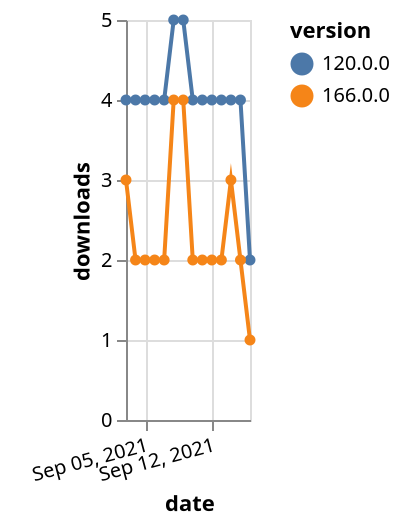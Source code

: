 {"$schema": "https://vega.github.io/schema/vega-lite/v5.json", "description": "A simple bar chart with embedded data.", "data": {"values": [{"date": "2021-09-03", "total": 5083, "delta": 4, "version": "120.0.0"}, {"date": "2021-09-04", "total": 5087, "delta": 4, "version": "120.0.0"}, {"date": "2021-09-05", "total": 5091, "delta": 4, "version": "120.0.0"}, {"date": "2021-09-06", "total": 5095, "delta": 4, "version": "120.0.0"}, {"date": "2021-09-07", "total": 5099, "delta": 4, "version": "120.0.0"}, {"date": "2021-09-08", "total": 5104, "delta": 5, "version": "120.0.0"}, {"date": "2021-09-09", "total": 5109, "delta": 5, "version": "120.0.0"}, {"date": "2021-09-10", "total": 5113, "delta": 4, "version": "120.0.0"}, {"date": "2021-09-11", "total": 5117, "delta": 4, "version": "120.0.0"}, {"date": "2021-09-12", "total": 5121, "delta": 4, "version": "120.0.0"}, {"date": "2021-09-13", "total": 5125, "delta": 4, "version": "120.0.0"}, {"date": "2021-09-14", "total": 5129, "delta": 4, "version": "120.0.0"}, {"date": "2021-09-15", "total": 5133, "delta": 4, "version": "120.0.0"}, {"date": "2021-09-16", "total": 5135, "delta": 2, "version": "120.0.0"}, {"date": "2021-09-03", "total": 7811, "delta": 3, "version": "166.0.0"}, {"date": "2021-09-04", "total": 7813, "delta": 2, "version": "166.0.0"}, {"date": "2021-09-05", "total": 7815, "delta": 2, "version": "166.0.0"}, {"date": "2021-09-06", "total": 7817, "delta": 2, "version": "166.0.0"}, {"date": "2021-09-07", "total": 7819, "delta": 2, "version": "166.0.0"}, {"date": "2021-09-08", "total": 7823, "delta": 4, "version": "166.0.0"}, {"date": "2021-09-09", "total": 7827, "delta": 4, "version": "166.0.0"}, {"date": "2021-09-10", "total": 7829, "delta": 2, "version": "166.0.0"}, {"date": "2021-09-11", "total": 7831, "delta": 2, "version": "166.0.0"}, {"date": "2021-09-12", "total": 7833, "delta": 2, "version": "166.0.0"}, {"date": "2021-09-13", "total": 7835, "delta": 2, "version": "166.0.0"}, {"date": "2021-09-14", "total": 7838, "delta": 3, "version": "166.0.0"}, {"date": "2021-09-15", "total": 7840, "delta": 2, "version": "166.0.0"}, {"date": "2021-09-16", "total": 7841, "delta": 1, "version": "166.0.0"}]}, "width": "container", "mark": {"type": "line", "point": {"filled": true}}, "encoding": {"x": {"field": "date", "type": "temporal", "timeUnit": "yearmonthdate", "title": "date", "axis": {"labelAngle": -15}}, "y": {"field": "delta", "type": "quantitative", "title": "downloads"}, "color": {"field": "version", "type": "nominal"}, "tooltip": {"field": "delta"}}}